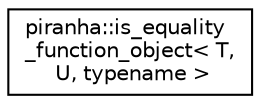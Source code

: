 digraph "Graphical Class Hierarchy"
{
  edge [fontname="Helvetica",fontsize="10",labelfontname="Helvetica",labelfontsize="10"];
  node [fontname="Helvetica",fontsize="10",shape=record];
  rankdir="LR";
  Node0 [label="piranha::is_equality\l_function_object\< T,\l U, typename \>",height=0.2,width=0.4,color="black", fillcolor="white", style="filled",URL="$classpiranha_1_1is__equality__function__object.html",tooltip="Type trait to detect equality function objects. "];
}
